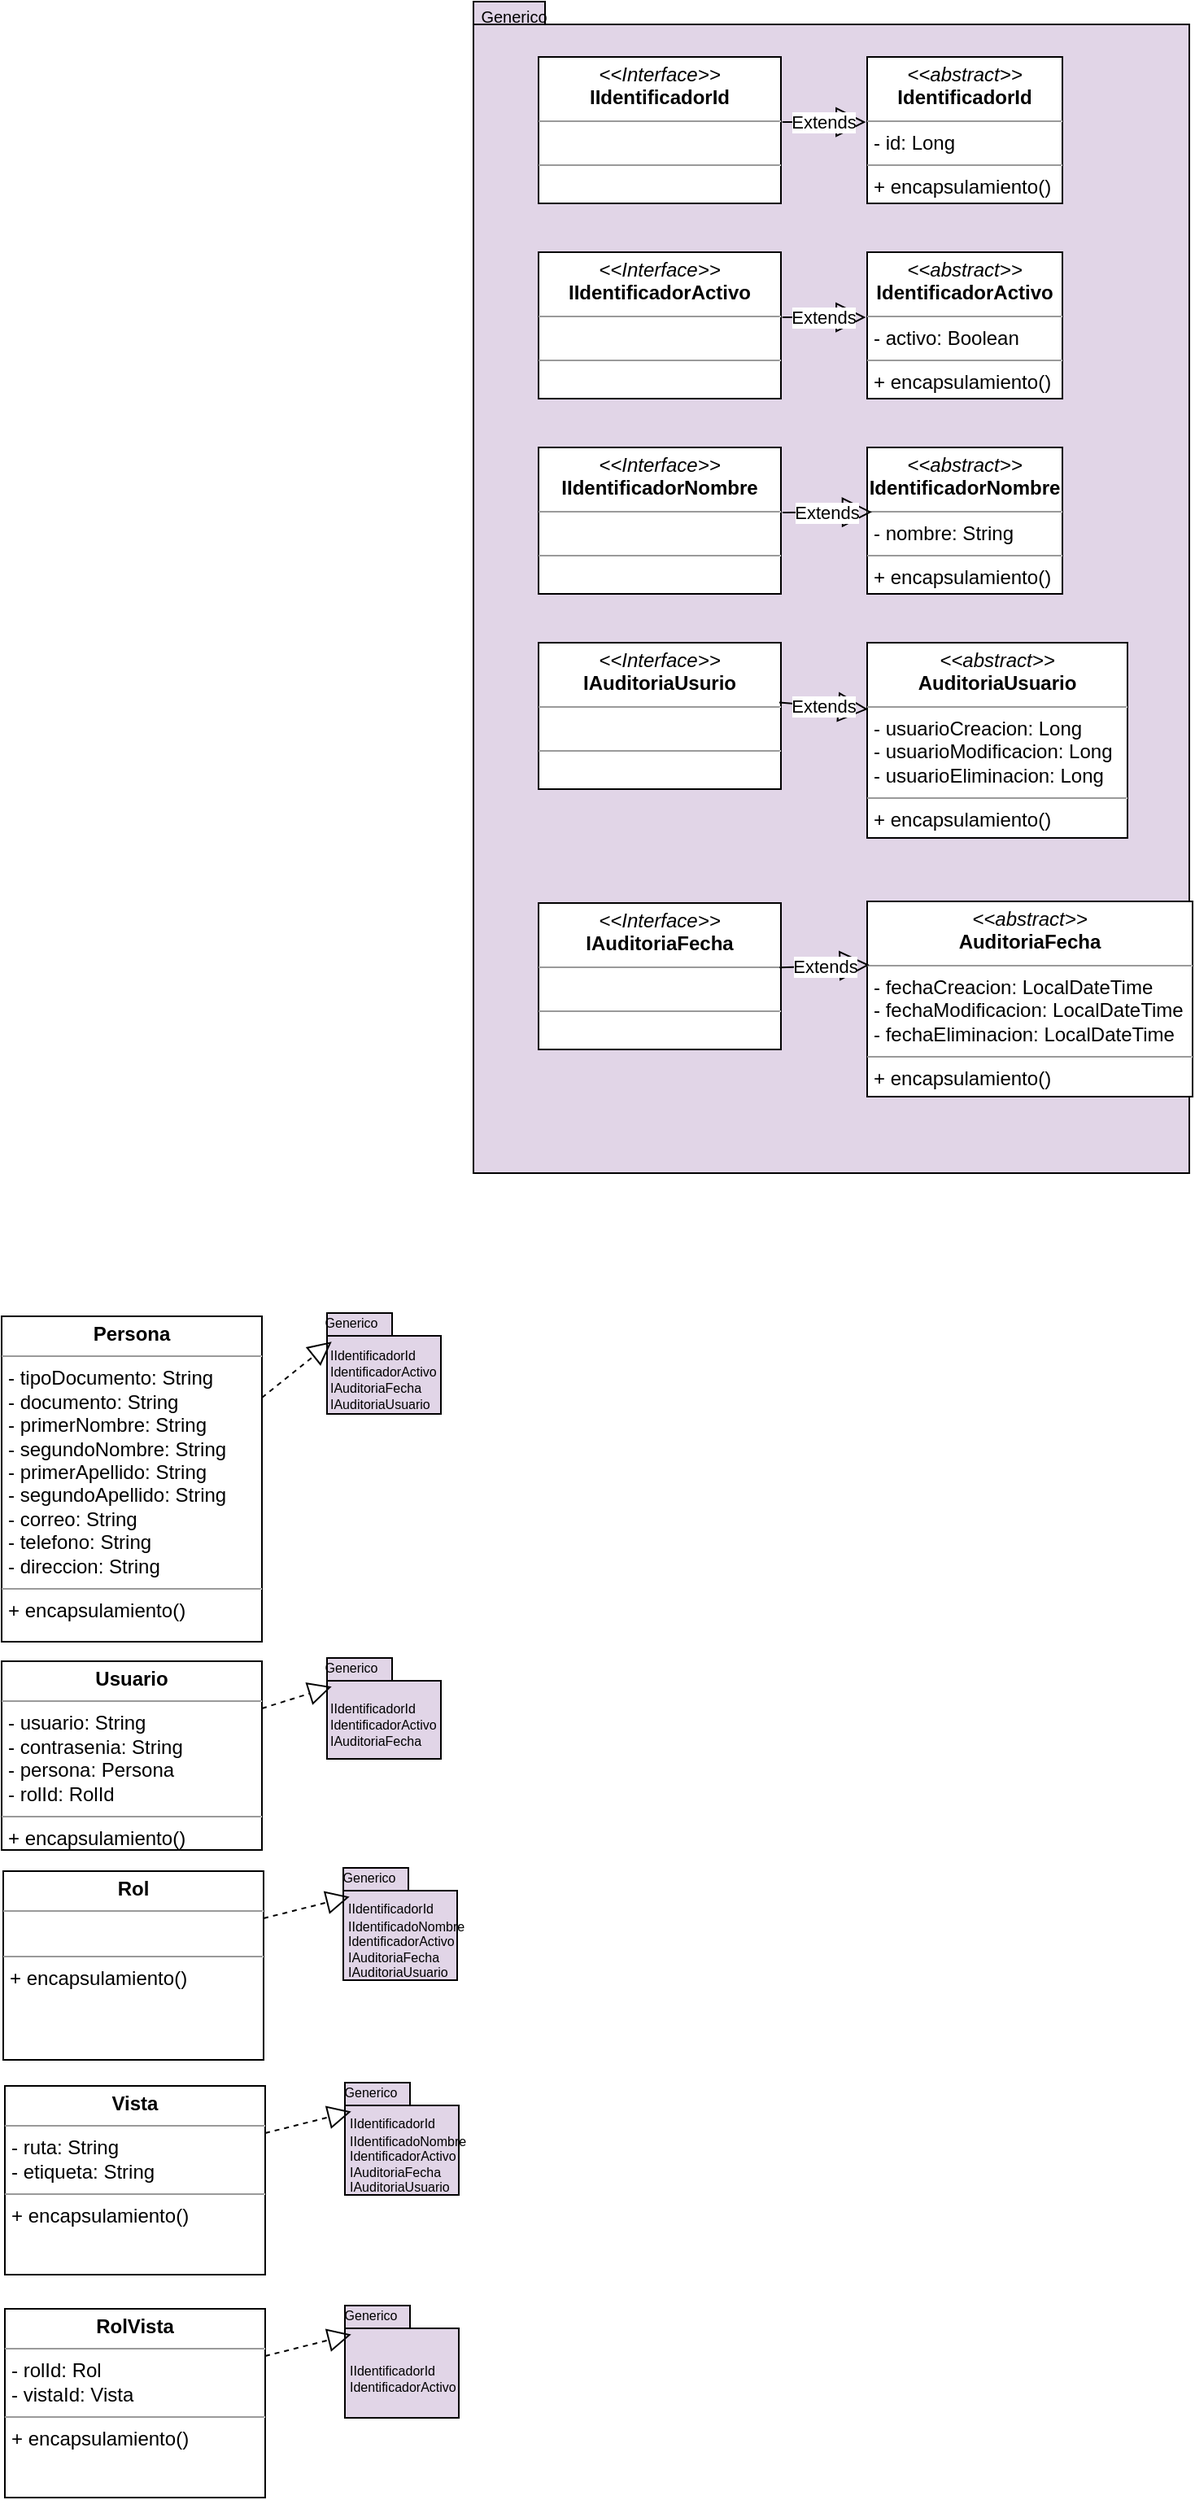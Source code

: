 <mxfile version="21.6.8" type="gitlab">
  <diagram name="Página-1" id="ZbbgXqUeX6LFxhhFMb2B">
    <mxGraphModel dx="589" dy="257" grid="1" gridSize="10" guides="1" tooltips="1" connect="1" arrows="1" fold="1" page="1" pageScale="1" pageWidth="850" pageHeight="1100" math="0" shadow="0">
      <root>
        <mxCell id="0" />
        <mxCell id="1" parent="0" />
        <mxCell id="c8eSFMPRiEgCaKRTlWN4-24" value="" style="shape=folder;fontStyle=1;spacingTop=10;tabWidth=40;tabHeight=14;tabPosition=left;html=1;whiteSpace=wrap;fillColor=#E1D5E7;" vertex="1" parent="1">
          <mxGeometry x="400" y="4" width="440" height="720" as="geometry" />
        </mxCell>
        <mxCell id="c8eSFMPRiEgCaKRTlWN4-1" value="&lt;p style=&quot;margin:0px;margin-top:4px;text-align:center;&quot;&gt;&lt;i&gt;&amp;lt;&amp;lt;abstract&amp;gt;&amp;gt;&lt;/i&gt;&lt;br&gt;&lt;b&gt;IdentificadorActivo&lt;/b&gt;&lt;/p&gt;&lt;hr size=&quot;1&quot;&gt;&lt;p style=&quot;margin:0px;margin-left:4px;&quot;&gt;- activo: Boolean&lt;br&gt;&lt;/p&gt;&lt;hr size=&quot;1&quot;&gt;&lt;p style=&quot;margin:0px;margin-left:4px;&quot;&gt;+ encapsulamiento()&lt;br&gt;&lt;/p&gt;" style="verticalAlign=top;align=left;overflow=fill;fontSize=12;fontFamily=Helvetica;html=1;whiteSpace=wrap;" vertex="1" parent="1">
          <mxGeometry x="642" y="158" width="120" height="90" as="geometry" />
        </mxCell>
        <mxCell id="c8eSFMPRiEgCaKRTlWN4-2" value="&lt;p style=&quot;margin:0px;margin-top:4px;text-align:center;&quot;&gt;&lt;i&gt;&amp;lt;&amp;lt;abstract&amp;gt;&amp;gt;&lt;/i&gt;&lt;br&gt;&lt;b&gt;IdentificadorNombre&lt;/b&gt;&lt;/p&gt;&lt;hr size=&quot;1&quot;&gt;&lt;p style=&quot;margin:0px;margin-left:4px;&quot;&gt;- nombre: String&lt;br&gt;&lt;/p&gt;&lt;hr size=&quot;1&quot;&gt;&lt;p style=&quot;margin:0px;margin-left:4px;&quot;&gt;+ encapsulamiento()&lt;br&gt;&lt;/p&gt;" style="verticalAlign=top;align=left;overflow=fill;fontSize=12;fontFamily=Helvetica;html=1;whiteSpace=wrap;" vertex="1" parent="1">
          <mxGeometry x="642" y="278" width="120" height="90" as="geometry" />
        </mxCell>
        <mxCell id="c8eSFMPRiEgCaKRTlWN4-3" value="&lt;p style=&quot;margin:0px;margin-top:4px;text-align:center;&quot;&gt;&lt;i&gt;&amp;lt;&amp;lt;abstract&amp;gt;&amp;gt;&lt;/i&gt;&lt;br&gt;&lt;b&gt;AuditoriaFecha&lt;/b&gt;&lt;/p&gt;&lt;hr size=&quot;1&quot;&gt;&lt;p style=&quot;margin:0px;margin-left:4px;&quot;&gt;- fechaCreacion: LocalDateTime&lt;br&gt;&lt;/p&gt;&lt;p style=&quot;margin:0px;margin-left:4px;&quot;&gt;- fechaModificacion: LocalDateTime&lt;/p&gt;&lt;p style=&quot;margin:0px;margin-left:4px;&quot;&gt;- fechaEliminacion: LocalDateTime&lt;/p&gt;&lt;hr size=&quot;1&quot;&gt;&lt;p style=&quot;margin:0px;margin-left:4px;&quot;&gt;+ encapsulamiento()&lt;br&gt;&lt;/p&gt;" style="verticalAlign=top;align=left;overflow=fill;fontSize=12;fontFamily=Helvetica;html=1;whiteSpace=wrap;" vertex="1" parent="1">
          <mxGeometry x="642" y="557" width="200" height="120" as="geometry" />
        </mxCell>
        <mxCell id="c8eSFMPRiEgCaKRTlWN4-4" value="&lt;p style=&quot;margin:0px;margin-top:4px;text-align:center;&quot;&gt;&lt;i&gt;&amp;lt;&amp;lt;abstract&amp;gt;&amp;gt;&lt;/i&gt;&lt;br&gt;&lt;b&gt;AuditoriaUsuario&lt;/b&gt;&lt;/p&gt;&lt;hr size=&quot;1&quot;&gt;&lt;p style=&quot;margin:0px;margin-left:4px;&quot;&gt;- usuarioCreacion: Long&lt;br&gt;&lt;/p&gt;&lt;p style=&quot;margin:0px;margin-left:4px;&quot;&gt;- usuarioModificacion: Long&lt;/p&gt;&lt;p style=&quot;margin:0px;margin-left:4px;&quot;&gt;- usuarioEliminacion: Long&lt;/p&gt;&lt;hr size=&quot;1&quot;&gt;&lt;p style=&quot;margin:0px;margin-left:4px;&quot;&gt;+ encapsulamiento()&lt;br&gt;&lt;/p&gt;" style="verticalAlign=top;align=left;overflow=fill;fontSize=12;fontFamily=Helvetica;html=1;whiteSpace=wrap;" vertex="1" parent="1">
          <mxGeometry x="642" y="398" width="160" height="120" as="geometry" />
        </mxCell>
        <mxCell id="c8eSFMPRiEgCaKRTlWN4-5" value="&lt;p style=&quot;margin:0px;margin-top:4px;text-align:center;&quot;&gt;&lt;i&gt;&amp;lt;&amp;lt;Interface&amp;gt;&amp;gt;&lt;/i&gt;&lt;br&gt;&lt;b&gt;IIdentificadorActivo&lt;/b&gt;&lt;/p&gt;&lt;hr size=&quot;1&quot;&gt;&lt;p style=&quot;margin:0px;margin-left:4px;&quot;&gt;&lt;br&gt;&lt;/p&gt;&lt;hr size=&quot;1&quot;&gt;&lt;p style=&quot;margin:0px;margin-left:4px;&quot;&gt;&lt;br&gt;&lt;/p&gt;" style="verticalAlign=top;align=left;overflow=fill;fontSize=12;fontFamily=Helvetica;html=1;whiteSpace=wrap;" vertex="1" parent="1">
          <mxGeometry x="440" y="158" width="149" height="90" as="geometry" />
        </mxCell>
        <mxCell id="c8eSFMPRiEgCaKRTlWN4-6" value="&lt;p style=&quot;margin:0px;margin-top:4px;text-align:center;&quot;&gt;&lt;i&gt;&amp;lt;&amp;lt;Interface&amp;gt;&amp;gt;&lt;/i&gt;&lt;br&gt;&lt;b&gt;IIdentificadorNombre&lt;/b&gt;&lt;/p&gt;&lt;hr size=&quot;1&quot;&gt;&lt;p style=&quot;margin:0px;margin-left:4px;&quot;&gt;&lt;br&gt;&lt;/p&gt;&lt;hr size=&quot;1&quot;&gt;&lt;p style=&quot;margin:0px;margin-left:4px;&quot;&gt;&lt;br&gt;&lt;/p&gt;" style="verticalAlign=top;align=left;overflow=fill;fontSize=12;fontFamily=Helvetica;html=1;whiteSpace=wrap;" vertex="1" parent="1">
          <mxGeometry x="440" y="278" width="149" height="90" as="geometry" />
        </mxCell>
        <mxCell id="c8eSFMPRiEgCaKRTlWN4-7" value="&lt;p style=&quot;margin:0px;margin-top:4px;text-align:center;&quot;&gt;&lt;i&gt;&amp;lt;&amp;lt;Interface&amp;gt;&amp;gt;&lt;/i&gt;&lt;br&gt;&lt;b&gt;IAuditoriaUsurio&lt;/b&gt;&lt;/p&gt;&lt;hr size=&quot;1&quot;&gt;&lt;p style=&quot;margin:0px;margin-left:4px;&quot;&gt;&lt;br&gt;&lt;/p&gt;&lt;hr size=&quot;1&quot;&gt;&lt;p style=&quot;margin:0px;margin-left:4px;&quot;&gt;&lt;br&gt;&lt;/p&gt;" style="verticalAlign=top;align=left;overflow=fill;fontSize=12;fontFamily=Helvetica;html=1;whiteSpace=wrap;" vertex="1" parent="1">
          <mxGeometry x="440" y="398" width="149" height="90" as="geometry" />
        </mxCell>
        <mxCell id="c8eSFMPRiEgCaKRTlWN4-8" value="&lt;p style=&quot;margin:0px;margin-top:4px;text-align:center;&quot;&gt;&lt;i&gt;&amp;lt;&amp;lt;Interface&amp;gt;&amp;gt;&lt;/i&gt;&lt;br&gt;&lt;b&gt;IAuditoriaFecha&lt;/b&gt;&lt;/p&gt;&lt;hr size=&quot;1&quot;&gt;&lt;p style=&quot;margin:0px;margin-left:4px;&quot;&gt;&lt;br&gt;&lt;/p&gt;&lt;hr size=&quot;1&quot;&gt;&lt;p style=&quot;margin:0px;margin-left:4px;&quot;&gt;&lt;br&gt;&lt;/p&gt;" style="verticalAlign=top;align=left;overflow=fill;fontSize=12;fontFamily=Helvetica;html=1;whiteSpace=wrap;" vertex="1" parent="1">
          <mxGeometry x="440" y="558" width="149" height="90" as="geometry" />
        </mxCell>
        <mxCell id="c8eSFMPRiEgCaKRTlWN4-10" value="Extends" style="endArrow=block;endSize=16;endFill=0;html=1;rounded=0;entryX=-0.007;entryY=0.445;entryDx=0;entryDy=0;entryPerimeter=0;exitX=1.006;exitY=0.445;exitDx=0;exitDy=0;exitPerimeter=0;" edge="1" parent="1" source="c8eSFMPRiEgCaKRTlWN4-5" target="c8eSFMPRiEgCaKRTlWN4-1">
          <mxGeometry width="160" relative="1" as="geometry">
            <mxPoint x="462" y="215" as="sourcePoint" />
            <mxPoint x="622" y="215" as="targetPoint" />
          </mxGeometry>
        </mxCell>
        <mxCell id="c8eSFMPRiEgCaKRTlWN4-11" value="Extends" style="endArrow=block;endSize=16;endFill=0;html=1;rounded=0;entryX=0.025;entryY=0.441;entryDx=0;entryDy=0;entryPerimeter=0;" edge="1" parent="1" target="c8eSFMPRiEgCaKRTlWN4-2">
          <mxGeometry width="160" relative="1" as="geometry">
            <mxPoint x="590" y="318" as="sourcePoint" />
            <mxPoint x="640" y="315" as="targetPoint" />
          </mxGeometry>
        </mxCell>
        <mxCell id="c8eSFMPRiEgCaKRTlWN4-12" value="Extends" style="endArrow=block;endSize=16;endFill=0;html=1;rounded=0;entryX=0.003;entryY=0.341;entryDx=0;entryDy=0;entryPerimeter=0;exitX=0.993;exitY=0.409;exitDx=0;exitDy=0;exitPerimeter=0;" edge="1" parent="1" source="c8eSFMPRiEgCaKRTlWN4-7" target="c8eSFMPRiEgCaKRTlWN4-4">
          <mxGeometry width="160" relative="1" as="geometry">
            <mxPoint x="552" y="435" as="sourcePoint" />
            <mxPoint x="640" y="435" as="targetPoint" />
          </mxGeometry>
        </mxCell>
        <mxCell id="c8eSFMPRiEgCaKRTlWN4-14" value="Extends" style="endArrow=block;endSize=16;endFill=0;html=1;rounded=0;entryX=0.007;entryY=0.325;entryDx=0;entryDy=0;entryPerimeter=0;exitX=0.994;exitY=0.44;exitDx=0;exitDy=0;exitPerimeter=0;" edge="1" parent="1" source="c8eSFMPRiEgCaKRTlWN4-8" target="c8eSFMPRiEgCaKRTlWN4-3">
          <mxGeometry width="160" relative="1" as="geometry">
            <mxPoint x="552" y="595" as="sourcePoint" />
            <mxPoint x="642" y="596" as="targetPoint" />
          </mxGeometry>
        </mxCell>
        <mxCell id="c8eSFMPRiEgCaKRTlWN4-15" value="&lt;p style=&quot;margin:0px;margin-top:4px;text-align:center;&quot;&gt;&lt;i&gt;&amp;lt;&amp;lt;abstract&amp;gt;&amp;gt;&lt;/i&gt;&lt;br&gt;&lt;b&gt;IdentificadorId&lt;/b&gt;&lt;/p&gt;&lt;hr size=&quot;1&quot;&gt;&lt;p style=&quot;margin:0px;margin-left:4px;&quot;&gt;- id: Long&lt;br&gt;&lt;/p&gt;&lt;hr size=&quot;1&quot;&gt;&lt;p style=&quot;margin:0px;margin-left:4px;&quot;&gt;+ encapsulamiento()&lt;br&gt;&lt;/p&gt;" style="verticalAlign=top;align=left;overflow=fill;fontSize=12;fontFamily=Helvetica;html=1;whiteSpace=wrap;" vertex="1" parent="1">
          <mxGeometry x="642" y="38" width="120" height="90" as="geometry" />
        </mxCell>
        <mxCell id="c8eSFMPRiEgCaKRTlWN4-16" value="&lt;p style=&quot;margin:0px;margin-top:4px;text-align:center;&quot;&gt;&lt;i&gt;&amp;lt;&amp;lt;Interface&amp;gt;&amp;gt;&lt;/i&gt;&lt;br&gt;&lt;b&gt;IIdentificadorId&lt;/b&gt;&lt;/p&gt;&lt;hr size=&quot;1&quot;&gt;&lt;p style=&quot;margin:0px;margin-left:4px;&quot;&gt;&lt;br&gt;&lt;/p&gt;&lt;hr size=&quot;1&quot;&gt;&lt;p style=&quot;margin:0px;margin-left:4px;&quot;&gt;&lt;br&gt;&lt;/p&gt;" style="verticalAlign=top;align=left;overflow=fill;fontSize=12;fontFamily=Helvetica;html=1;whiteSpace=wrap;" vertex="1" parent="1">
          <mxGeometry x="440" y="38" width="149" height="90" as="geometry" />
        </mxCell>
        <mxCell id="c8eSFMPRiEgCaKRTlWN4-17" value="Extends" style="endArrow=block;endSize=16;endFill=0;html=1;rounded=0;entryX=-0.007;entryY=0.445;entryDx=0;entryDy=0;entryPerimeter=0;exitX=1.006;exitY=0.445;exitDx=0;exitDy=0;exitPerimeter=0;" edge="1" parent="1" source="c8eSFMPRiEgCaKRTlWN4-16" target="c8eSFMPRiEgCaKRTlWN4-15">
          <mxGeometry width="160" relative="1" as="geometry">
            <mxPoint x="462" y="95" as="sourcePoint" />
            <mxPoint x="622" y="95" as="targetPoint" />
          </mxGeometry>
        </mxCell>
        <mxCell id="c8eSFMPRiEgCaKRTlWN4-18" value="&lt;p style=&quot;margin:0px;margin-top:4px;text-align:center;&quot;&gt;&lt;b&gt;Persona&lt;/b&gt;&lt;/p&gt;&lt;hr size=&quot;1&quot;&gt;&lt;p style=&quot;margin:0px;margin-left:4px;&quot;&gt;- tipoDocumento: String&lt;/p&gt;&lt;p style=&quot;margin:0px;margin-left:4px;&quot;&gt;- documento: String&lt;/p&gt;&lt;p style=&quot;margin:0px;margin-left:4px;&quot;&gt;- primerNombre: String&lt;/p&gt;&lt;p style=&quot;margin:0px;margin-left:4px;&quot;&gt;- segundoNombre: String&lt;/p&gt;&lt;p style=&quot;margin:0px;margin-left:4px;&quot;&gt;- primerApellido: String&lt;/p&gt;&lt;p style=&quot;margin:0px;margin-left:4px;&quot;&gt;- segundoApellido: String&lt;/p&gt;&lt;p style=&quot;margin:0px;margin-left:4px;&quot;&gt;- correo: String&lt;/p&gt;&lt;p style=&quot;margin:0px;margin-left:4px;&quot;&gt;- telefono: String&lt;/p&gt;&lt;p style=&quot;margin:0px;margin-left:4px;&quot;&gt;- direccion: String&lt;/p&gt;&lt;hr size=&quot;1&quot;&gt;&lt;p style=&quot;margin:0px;margin-left:4px;&quot;&gt;+ encapsulamiento()&lt;/p&gt;" style="verticalAlign=top;align=left;overflow=fill;fontSize=12;fontFamily=Helvetica;html=1;whiteSpace=wrap;" vertex="1" parent="1">
          <mxGeometry x="110" y="812" width="160" height="200" as="geometry" />
        </mxCell>
        <mxCell id="c8eSFMPRiEgCaKRTlWN4-25" value="&lt;font style=&quot;font-size: 10px;&quot;&gt;Generico&lt;/font&gt;" style="text;html=1;strokeColor=none;fillColor=none;align=center;verticalAlign=middle;whiteSpace=wrap;rounded=0;" vertex="1" parent="1">
          <mxGeometry x="410" y="10" width="30" height="6" as="geometry" />
        </mxCell>
        <mxCell id="c8eSFMPRiEgCaKRTlWN4-26" value="" style="shape=folder;fontStyle=1;spacingTop=10;tabWidth=40;tabHeight=14;tabPosition=left;html=1;whiteSpace=wrap;fillColor=#E1D5E7;" vertex="1" parent="1">
          <mxGeometry x="310" y="810" width="70" height="62" as="geometry" />
        </mxCell>
        <mxCell id="c8eSFMPRiEgCaKRTlWN4-27" value="&lt;font style=&quot;font-size: 8px;&quot;&gt;Generico&lt;/font&gt;" style="text;html=1;strokeColor=none;fillColor=none;align=center;verticalAlign=middle;whiteSpace=wrap;rounded=0;" vertex="1" parent="1">
          <mxGeometry x="310" y="812" width="30" height="6" as="geometry" />
        </mxCell>
        <mxCell id="c8eSFMPRiEgCaKRTlWN4-29" value="&lt;div style=&quot;&quot;&gt;&lt;span style=&quot;font-size: 8px; background-color: initial;&quot;&gt;IIdentificadorId&lt;/span&gt;&lt;/div&gt;&lt;font style=&quot;font-size: 8px;&quot;&gt;&lt;div style=&quot;&quot;&gt;&lt;span style=&quot;background-color: initial;&quot;&gt;IdentificadorActivo&lt;/span&gt;&lt;/div&gt;&lt;div style=&quot;&quot;&gt;&lt;span style=&quot;background-color: initial;&quot;&gt;IAuditoriaFecha&lt;/span&gt;&lt;/div&gt;&lt;div style=&quot;&quot;&gt;&lt;span style=&quot;background-color: initial;&quot;&gt;IAuditoriaUsuario&lt;/span&gt;&lt;/div&gt;&lt;/font&gt;" style="text;html=1;strokeColor=none;fillColor=none;align=left;verticalAlign=middle;whiteSpace=wrap;rounded=0;" vertex="1" parent="1">
          <mxGeometry x="310" y="826.5" width="70" height="45.5" as="geometry" />
        </mxCell>
        <mxCell id="c8eSFMPRiEgCaKRTlWN4-31" value="" style="endArrow=block;dashed=1;endFill=0;endSize=12;html=1;rounded=0;exitX=1;exitY=0.25;exitDx=0;exitDy=0;entryX=0.041;entryY=0.024;entryDx=0;entryDy=0;entryPerimeter=0;" edge="1" parent="1" source="c8eSFMPRiEgCaKRTlWN4-18" target="c8eSFMPRiEgCaKRTlWN4-29">
          <mxGeometry width="160" relative="1" as="geometry">
            <mxPoint x="250" y="852" as="sourcePoint" />
            <mxPoint x="410" y="852" as="targetPoint" />
          </mxGeometry>
        </mxCell>
        <mxCell id="c8eSFMPRiEgCaKRTlWN4-35" value="&lt;p style=&quot;margin:0px;margin-top:4px;text-align:center;&quot;&gt;&lt;b&gt;Usuario&lt;/b&gt;&lt;/p&gt;&lt;hr size=&quot;1&quot;&gt;&lt;p style=&quot;margin:0px;margin-left:4px;&quot;&gt;- usuario: String&lt;/p&gt;&lt;p style=&quot;margin:0px;margin-left:4px;&quot;&gt;- contrasenia: String&lt;/p&gt;&lt;p style=&quot;margin:0px;margin-left:4px;&quot;&gt;- persona: Persona&lt;/p&gt;&lt;p style=&quot;margin:0px;margin-left:4px;&quot;&gt;- rolId: RolId&lt;br&gt;&lt;/p&gt;&lt;hr size=&quot;1&quot;&gt;&lt;p style=&quot;margin:0px;margin-left:4px;&quot;&gt;+ encapsulamiento()&lt;/p&gt;" style="verticalAlign=top;align=left;overflow=fill;fontSize=12;fontFamily=Helvetica;html=1;whiteSpace=wrap;" vertex="1" parent="1">
          <mxGeometry x="110" y="1024" width="160" height="116" as="geometry" />
        </mxCell>
        <mxCell id="c8eSFMPRiEgCaKRTlWN4-36" value="" style="shape=folder;fontStyle=1;spacingTop=10;tabWidth=40;tabHeight=14;tabPosition=left;html=1;whiteSpace=wrap;fillColor=#E1D5E7;" vertex="1" parent="1">
          <mxGeometry x="310" y="1022" width="70" height="62" as="geometry" />
        </mxCell>
        <mxCell id="c8eSFMPRiEgCaKRTlWN4-37" value="&lt;font style=&quot;font-size: 8px;&quot;&gt;Generico&lt;/font&gt;" style="text;html=1;strokeColor=none;fillColor=none;align=center;verticalAlign=middle;whiteSpace=wrap;rounded=0;" vertex="1" parent="1">
          <mxGeometry x="310" y="1024" width="30" height="6" as="geometry" />
        </mxCell>
        <mxCell id="c8eSFMPRiEgCaKRTlWN4-38" value="&lt;div style=&quot;&quot;&gt;&lt;span style=&quot;font-size: 8px; background-color: initial;&quot;&gt;IIdentificadorId&lt;/span&gt;&lt;/div&gt;&lt;font style=&quot;font-size: 8px;&quot;&gt;&lt;div style=&quot;&quot;&gt;&lt;span style=&quot;background-color: initial;&quot;&gt;IdentificadorActivo&lt;/span&gt;&lt;/div&gt;&lt;div style=&quot;&quot;&gt;&lt;span style=&quot;background-color: initial;&quot;&gt;IAuditoriaFecha&lt;/span&gt;&lt;/div&gt;&lt;/font&gt;" style="text;html=1;strokeColor=none;fillColor=none;align=left;verticalAlign=middle;whiteSpace=wrap;rounded=0;" vertex="1" parent="1">
          <mxGeometry x="310" y="1038.5" width="70" height="45.5" as="geometry" />
        </mxCell>
        <mxCell id="c8eSFMPRiEgCaKRTlWN4-39" value="" style="endArrow=block;dashed=1;endFill=0;endSize=12;html=1;rounded=0;exitX=1;exitY=0.25;exitDx=0;exitDy=0;entryX=0.041;entryY=0.024;entryDx=0;entryDy=0;entryPerimeter=0;" edge="1" parent="1" source="c8eSFMPRiEgCaKRTlWN4-35" target="c8eSFMPRiEgCaKRTlWN4-38">
          <mxGeometry width="160" relative="1" as="geometry">
            <mxPoint x="250" y="1064" as="sourcePoint" />
            <mxPoint x="410" y="1064" as="targetPoint" />
          </mxGeometry>
        </mxCell>
        <mxCell id="c8eSFMPRiEgCaKRTlWN4-40" value="&lt;p style=&quot;margin:0px;margin-top:4px;text-align:center;&quot;&gt;&lt;b&gt;Rol&lt;/b&gt;&lt;/p&gt;&lt;hr size=&quot;1&quot;&gt;&lt;p style=&quot;margin:0px;margin-left:4px;&quot;&gt;&lt;br&gt;&lt;/p&gt;&lt;hr size=&quot;1&quot;&gt;&lt;p style=&quot;margin:0px;margin-left:4px;&quot;&gt;+ encapsulamiento()&lt;/p&gt;" style="verticalAlign=top;align=left;overflow=fill;fontSize=12;fontFamily=Helvetica;html=1;whiteSpace=wrap;" vertex="1" parent="1">
          <mxGeometry x="111" y="1153" width="160" height="116" as="geometry" />
        </mxCell>
        <mxCell id="c8eSFMPRiEgCaKRTlWN4-41" value="" style="shape=folder;fontStyle=1;spacingTop=10;tabWidth=40;tabHeight=14;tabPosition=left;html=1;whiteSpace=wrap;fillColor=#E1D5E7;" vertex="1" parent="1">
          <mxGeometry x="320" y="1151" width="70" height="69" as="geometry" />
        </mxCell>
        <mxCell id="c8eSFMPRiEgCaKRTlWN4-42" value="&lt;font style=&quot;font-size: 8px;&quot;&gt;Generico&lt;/font&gt;" style="text;html=1;strokeColor=none;fillColor=none;align=center;verticalAlign=middle;whiteSpace=wrap;rounded=0;" vertex="1" parent="1">
          <mxGeometry x="321" y="1153" width="30" height="6" as="geometry" />
        </mxCell>
        <mxCell id="c8eSFMPRiEgCaKRTlWN4-43" value="&lt;div style=&quot;&quot;&gt;&lt;span style=&quot;font-size: 8px; background-color: initial;&quot;&gt;I&lt;/span&gt;&lt;span style=&quot;font-size: 8px; background-color: initial;&quot;&gt;IdentificadorId&lt;/span&gt;&lt;br&gt;&lt;/div&gt;&lt;font style=&quot;font-size: 8px;&quot;&gt;&lt;div&gt;IIdentificadoNombre&lt;/div&gt;&lt;div&gt;IdentificadorActivo&lt;/div&gt;&lt;div&gt;IAuditoriaFecha&lt;/div&gt;&lt;div style=&quot;&quot;&gt;&lt;span style=&quot;background-color: initial;&quot;&gt;IAuditoriaUsuario&lt;/span&gt;&lt;br&gt;&lt;/div&gt;&lt;/font&gt;" style="text;html=1;strokeColor=none;fillColor=none;align=left;verticalAlign=middle;whiteSpace=wrap;rounded=0;" vertex="1" parent="1">
          <mxGeometry x="321" y="1167.5" width="70" height="52.5" as="geometry" />
        </mxCell>
        <mxCell id="c8eSFMPRiEgCaKRTlWN4-44" value="" style="endArrow=block;dashed=1;endFill=0;endSize=12;html=1;rounded=0;exitX=1;exitY=0.25;exitDx=0;exitDy=0;entryX=0.041;entryY=0.024;entryDx=0;entryDy=0;entryPerimeter=0;" edge="1" parent="1" source="c8eSFMPRiEgCaKRTlWN4-40" target="c8eSFMPRiEgCaKRTlWN4-43">
          <mxGeometry width="160" relative="1" as="geometry">
            <mxPoint x="261" y="1193" as="sourcePoint" />
            <mxPoint x="421" y="1193" as="targetPoint" />
          </mxGeometry>
        </mxCell>
        <mxCell id="c8eSFMPRiEgCaKRTlWN4-51" value="&lt;p style=&quot;margin:0px;margin-top:4px;text-align:center;&quot;&gt;&lt;b&gt;Vista&lt;/b&gt;&lt;/p&gt;&lt;hr size=&quot;1&quot;&gt;&lt;p style=&quot;margin:0px;margin-left:4px;&quot;&gt;- ruta: String&lt;/p&gt;&lt;p style=&quot;margin:0px;margin-left:4px;&quot;&gt;- etiqueta: String&lt;/p&gt;&lt;hr size=&quot;1&quot;&gt;&lt;p style=&quot;margin:0px;margin-left:4px;&quot;&gt;+ encapsulamiento()&lt;/p&gt;" style="verticalAlign=top;align=left;overflow=fill;fontSize=12;fontFamily=Helvetica;html=1;whiteSpace=wrap;" vertex="1" parent="1">
          <mxGeometry x="112" y="1285" width="160" height="116" as="geometry" />
        </mxCell>
        <mxCell id="c8eSFMPRiEgCaKRTlWN4-52" value="" style="shape=folder;fontStyle=1;spacingTop=10;tabWidth=40;tabHeight=14;tabPosition=left;html=1;whiteSpace=wrap;fillColor=#E1D5E7;" vertex="1" parent="1">
          <mxGeometry x="321" y="1283" width="70" height="69" as="geometry" />
        </mxCell>
        <mxCell id="c8eSFMPRiEgCaKRTlWN4-53" value="&lt;font style=&quot;font-size: 8px;&quot;&gt;Generico&lt;/font&gt;" style="text;html=1;strokeColor=none;fillColor=none;align=center;verticalAlign=middle;whiteSpace=wrap;rounded=0;" vertex="1" parent="1">
          <mxGeometry x="322" y="1285" width="30" height="6" as="geometry" />
        </mxCell>
        <mxCell id="c8eSFMPRiEgCaKRTlWN4-54" value="&lt;div style=&quot;&quot;&gt;&lt;span style=&quot;font-size: 8px; background-color: initial;&quot;&gt;I&lt;/span&gt;&lt;span style=&quot;font-size: 8px; background-color: initial;&quot;&gt;IdentificadorId&lt;/span&gt;&lt;br&gt;&lt;/div&gt;&lt;font style=&quot;font-size: 8px;&quot;&gt;&lt;div&gt;IIdentificadoNombre&lt;/div&gt;&lt;div&gt;IdentificadorActivo&lt;/div&gt;&lt;div&gt;IAuditoriaFecha&lt;/div&gt;&lt;div style=&quot;&quot;&gt;&lt;span style=&quot;background-color: initial;&quot;&gt;IAuditoriaUsuario&lt;/span&gt;&lt;br&gt;&lt;/div&gt;&lt;/font&gt;" style="text;html=1;strokeColor=none;fillColor=none;align=left;verticalAlign=middle;whiteSpace=wrap;rounded=0;" vertex="1" parent="1">
          <mxGeometry x="322" y="1299.5" width="70" height="52.5" as="geometry" />
        </mxCell>
        <mxCell id="c8eSFMPRiEgCaKRTlWN4-55" value="" style="endArrow=block;dashed=1;endFill=0;endSize=12;html=1;rounded=0;exitX=1;exitY=0.25;exitDx=0;exitDy=0;entryX=0.041;entryY=0.024;entryDx=0;entryDy=0;entryPerimeter=0;" edge="1" parent="1" source="c8eSFMPRiEgCaKRTlWN4-51" target="c8eSFMPRiEgCaKRTlWN4-54">
          <mxGeometry width="160" relative="1" as="geometry">
            <mxPoint x="262" y="1325" as="sourcePoint" />
            <mxPoint x="422" y="1325" as="targetPoint" />
          </mxGeometry>
        </mxCell>
        <mxCell id="c8eSFMPRiEgCaKRTlWN4-56" value="&lt;p style=&quot;margin:0px;margin-top:4px;text-align:center;&quot;&gt;&lt;b&gt;RolVista&lt;/b&gt;&lt;/p&gt;&lt;hr size=&quot;1&quot;&gt;&lt;p style=&quot;margin:0px;margin-left:4px;&quot;&gt;- rolId: Rol&lt;/p&gt;&lt;p style=&quot;margin:0px;margin-left:4px;&quot;&gt;- vistaId: Vista&lt;/p&gt;&lt;hr size=&quot;1&quot;&gt;&lt;p style=&quot;margin:0px;margin-left:4px;&quot;&gt;+ encapsulamiento()&lt;/p&gt;" style="verticalAlign=top;align=left;overflow=fill;fontSize=12;fontFamily=Helvetica;html=1;whiteSpace=wrap;" vertex="1" parent="1">
          <mxGeometry x="112" y="1422" width="160" height="116" as="geometry" />
        </mxCell>
        <mxCell id="c8eSFMPRiEgCaKRTlWN4-57" value="" style="shape=folder;fontStyle=1;spacingTop=10;tabWidth=40;tabHeight=14;tabPosition=left;html=1;whiteSpace=wrap;fillColor=#E1D5E7;" vertex="1" parent="1">
          <mxGeometry x="321" y="1420" width="70" height="69" as="geometry" />
        </mxCell>
        <mxCell id="c8eSFMPRiEgCaKRTlWN4-58" value="&lt;font style=&quot;font-size: 8px;&quot;&gt;Generico&lt;/font&gt;" style="text;html=1;strokeColor=none;fillColor=none;align=center;verticalAlign=middle;whiteSpace=wrap;rounded=0;" vertex="1" parent="1">
          <mxGeometry x="322" y="1422" width="30" height="6" as="geometry" />
        </mxCell>
        <mxCell id="c8eSFMPRiEgCaKRTlWN4-59" value="&lt;div style=&quot;&quot;&gt;&lt;span style=&quot;font-size: 8px; background-color: initial;&quot;&gt;I&lt;/span&gt;&lt;span style=&quot;font-size: 8px; background-color: initial;&quot;&gt;IdentificadorId&lt;/span&gt;&lt;/div&gt;&lt;font style=&quot;font-size: 8px;&quot;&gt;&lt;div&gt;IdentificadorActivo&lt;/div&gt;&lt;/font&gt;" style="text;html=1;strokeColor=none;fillColor=none;align=left;verticalAlign=middle;whiteSpace=wrap;rounded=0;" vertex="1" parent="1">
          <mxGeometry x="322" y="1436.5" width="70" height="52.5" as="geometry" />
        </mxCell>
        <mxCell id="c8eSFMPRiEgCaKRTlWN4-60" value="" style="endArrow=block;dashed=1;endFill=0;endSize=12;html=1;rounded=0;exitX=1;exitY=0.25;exitDx=0;exitDy=0;entryX=0.041;entryY=0.024;entryDx=0;entryDy=0;entryPerimeter=0;" edge="1" parent="1" source="c8eSFMPRiEgCaKRTlWN4-56" target="c8eSFMPRiEgCaKRTlWN4-59">
          <mxGeometry width="160" relative="1" as="geometry">
            <mxPoint x="262" y="1462" as="sourcePoint" />
            <mxPoint x="422" y="1462" as="targetPoint" />
          </mxGeometry>
        </mxCell>
      </root>
    </mxGraphModel>
  </diagram>
</mxfile>

